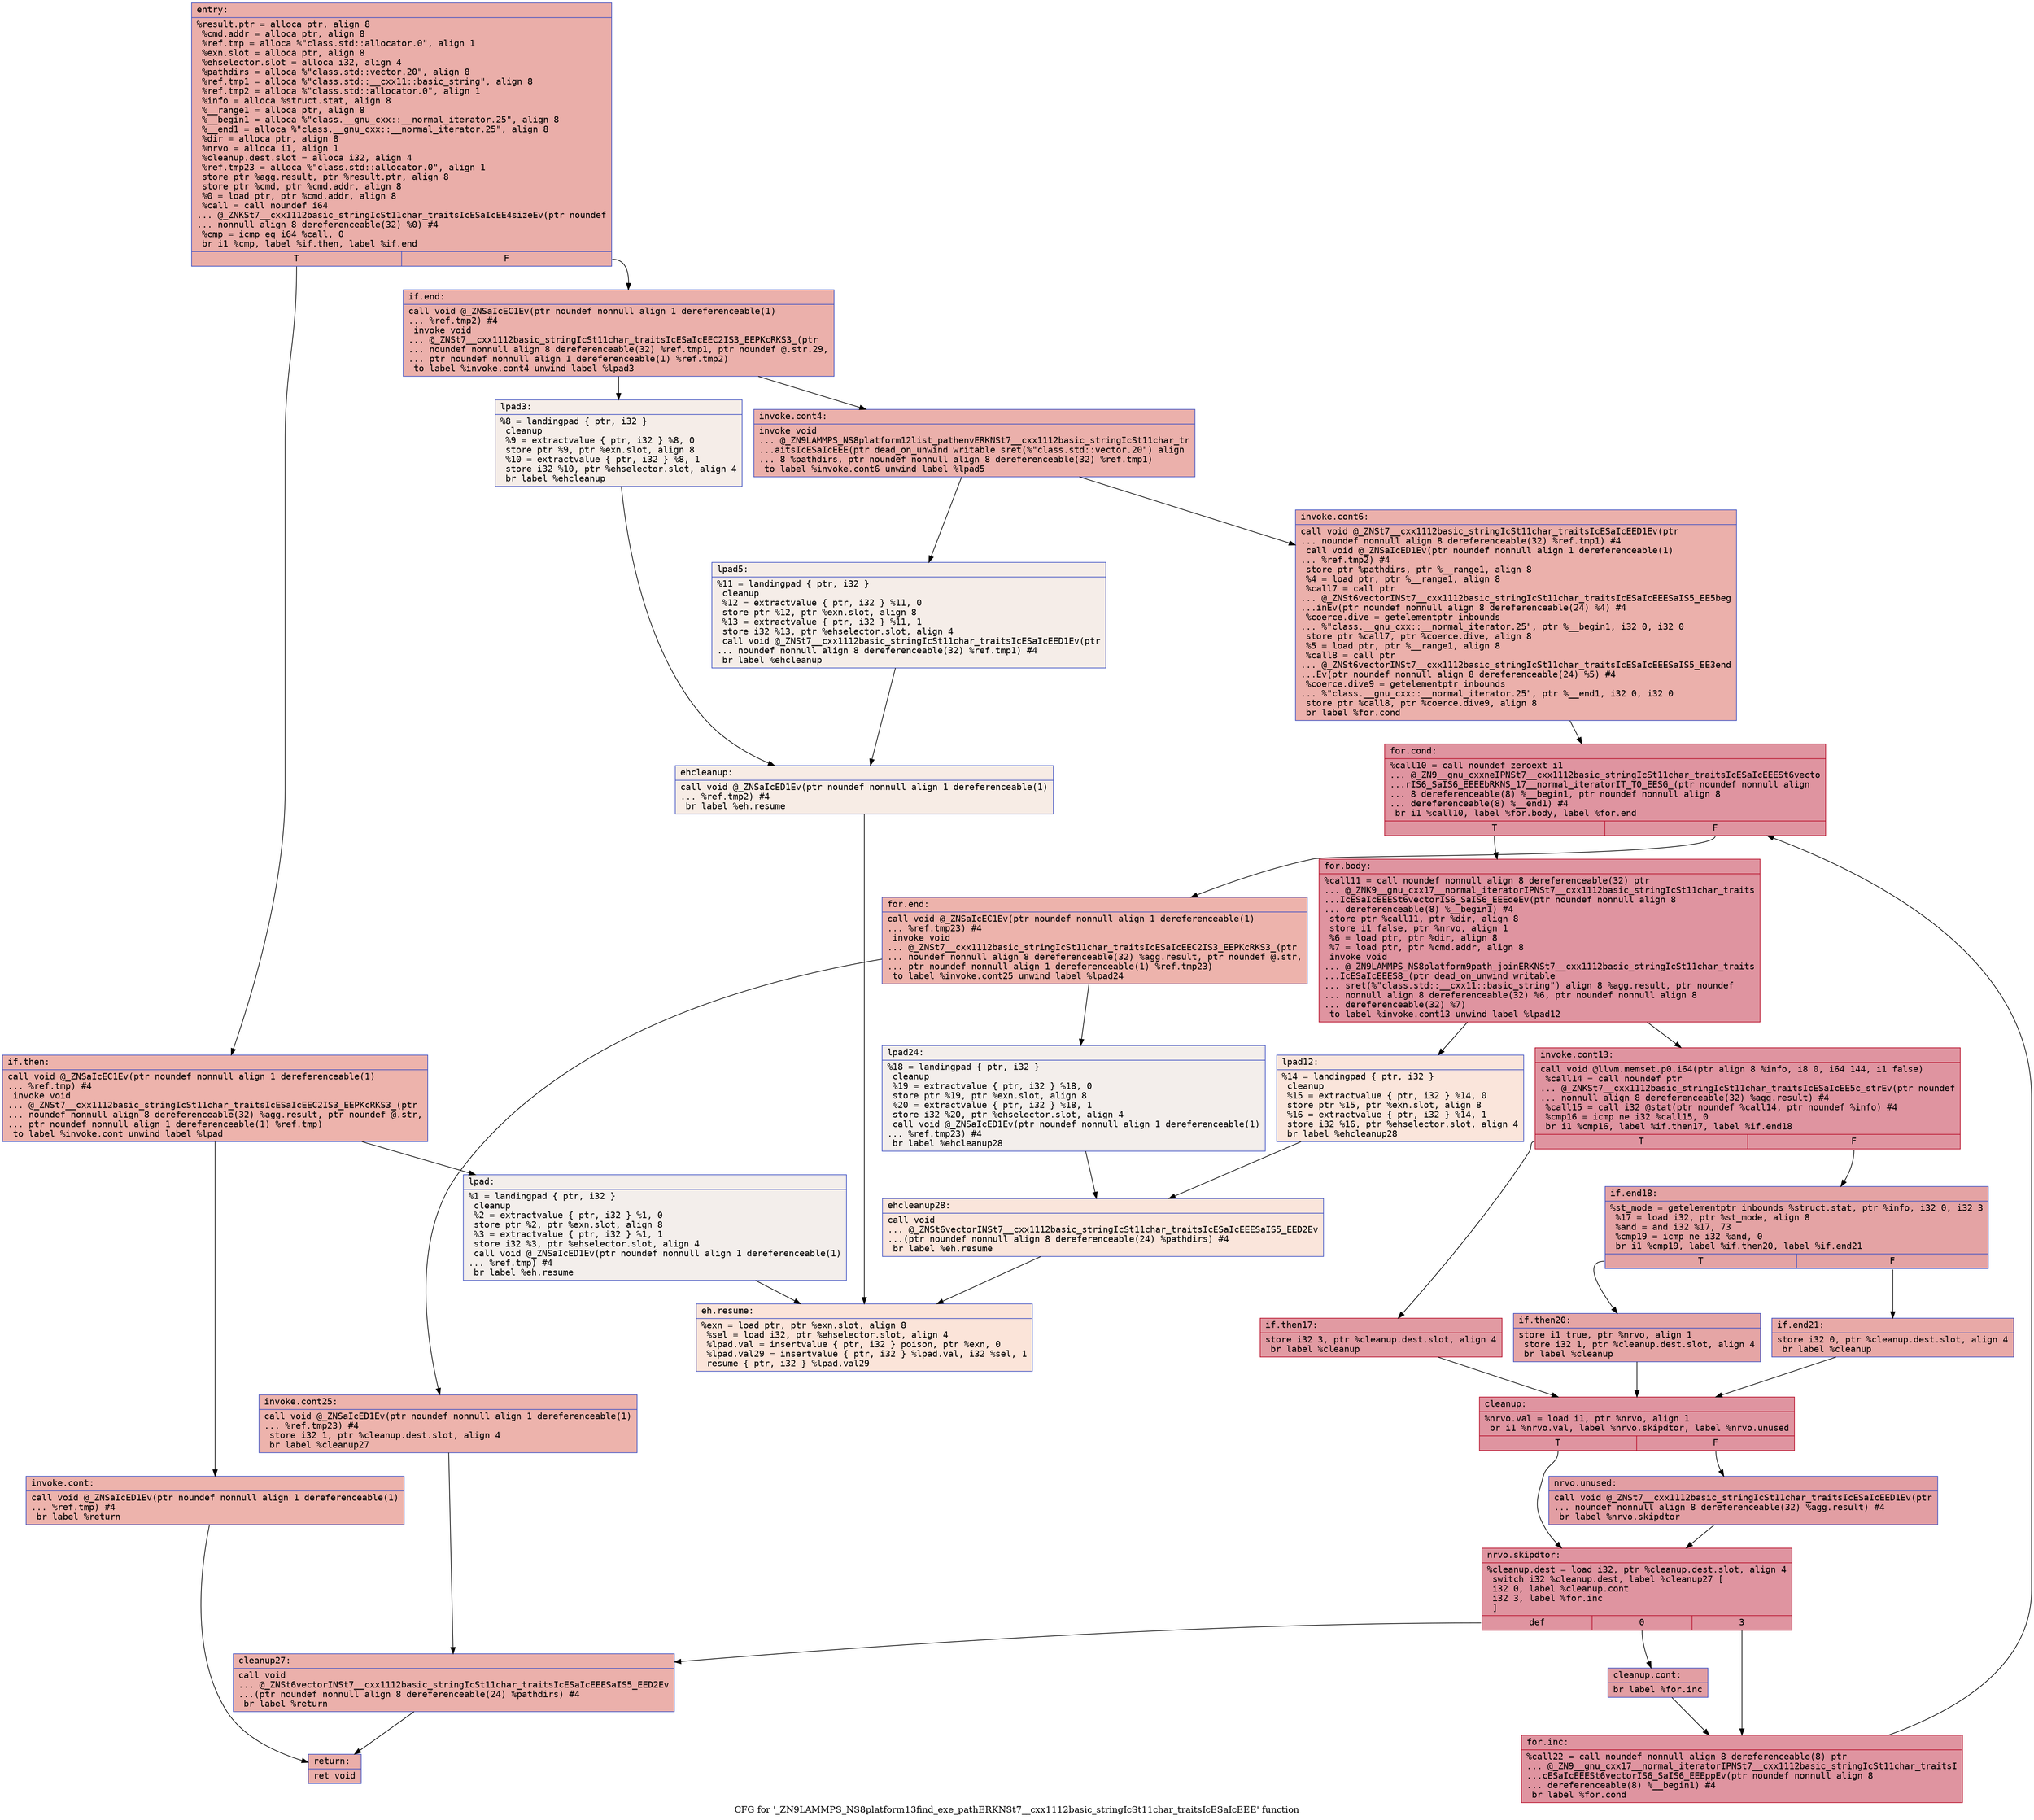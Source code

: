 digraph "CFG for '_ZN9LAMMPS_NS8platform13find_exe_pathERKNSt7__cxx1112basic_stringIcSt11char_traitsIcESaIcEEE' function" {
	label="CFG for '_ZN9LAMMPS_NS8platform13find_exe_pathERKNSt7__cxx1112basic_stringIcSt11char_traitsIcESaIcEEE' function";

	Node0x5651cd7c1210 [shape=record,color="#3d50c3ff", style=filled, fillcolor="#d0473d70" fontname="Courier",label="{entry:\l|  %result.ptr = alloca ptr, align 8\l  %cmd.addr = alloca ptr, align 8\l  %ref.tmp = alloca %\"class.std::allocator.0\", align 1\l  %exn.slot = alloca ptr, align 8\l  %ehselector.slot = alloca i32, align 4\l  %pathdirs = alloca %\"class.std::vector.20\", align 8\l  %ref.tmp1 = alloca %\"class.std::__cxx11::basic_string\", align 8\l  %ref.tmp2 = alloca %\"class.std::allocator.0\", align 1\l  %info = alloca %struct.stat, align 8\l  %__range1 = alloca ptr, align 8\l  %__begin1 = alloca %\"class.__gnu_cxx::__normal_iterator.25\", align 8\l  %__end1 = alloca %\"class.__gnu_cxx::__normal_iterator.25\", align 8\l  %dir = alloca ptr, align 8\l  %nrvo = alloca i1, align 1\l  %cleanup.dest.slot = alloca i32, align 4\l  %ref.tmp23 = alloca %\"class.std::allocator.0\", align 1\l  store ptr %agg.result, ptr %result.ptr, align 8\l  store ptr %cmd, ptr %cmd.addr, align 8\l  %0 = load ptr, ptr %cmd.addr, align 8\l  %call = call noundef i64\l... @_ZNKSt7__cxx1112basic_stringIcSt11char_traitsIcESaIcEE4sizeEv(ptr noundef\l... nonnull align 8 dereferenceable(32) %0) #4\l  %cmp = icmp eq i64 %call, 0\l  br i1 %cmp, label %if.then, label %if.end\l|{<s0>T|<s1>F}}"];
	Node0x5651cd7c1210:s0 -> Node0x5651cd7c2000[tooltip="entry -> if.then\nProbability 37.50%" ];
	Node0x5651cd7c1210:s1 -> Node0x5651cd7c2250[tooltip="entry -> if.end\nProbability 62.50%" ];
	Node0x5651cd7c2000 [shape=record,color="#3d50c3ff", style=filled, fillcolor="#d6524470" fontname="Courier",label="{if.then:\l|  call void @_ZNSaIcEC1Ev(ptr noundef nonnull align 1 dereferenceable(1)\l... %ref.tmp) #4\l  invoke void\l... @_ZNSt7__cxx1112basic_stringIcSt11char_traitsIcESaIcEEC2IS3_EEPKcRKS3_(ptr\l... noundef nonnull align 8 dereferenceable(32) %agg.result, ptr noundef @.str,\l... ptr noundef nonnull align 1 dereferenceable(1) %ref.tmp)\l          to label %invoke.cont unwind label %lpad\l}"];
	Node0x5651cd7c2000 -> Node0x5651cd7c24f0[tooltip="if.then -> invoke.cont\nProbability 100.00%" ];
	Node0x5651cd7c2000 -> Node0x5651cd7c2540[tooltip="if.then -> lpad\nProbability 0.00%" ];
	Node0x5651cd7c24f0 [shape=record,color="#3d50c3ff", style=filled, fillcolor="#d6524470" fontname="Courier",label="{invoke.cont:\l|  call void @_ZNSaIcED1Ev(ptr noundef nonnull align 1 dereferenceable(1)\l... %ref.tmp) #4\l  br label %return\l}"];
	Node0x5651cd7c24f0 -> Node0x5651cd7c29d0[tooltip="invoke.cont -> return\nProbability 100.00%" ];
	Node0x5651cd7c2540 [shape=record,color="#3d50c3ff", style=filled, fillcolor="#e5d8d170" fontname="Courier",label="{lpad:\l|  %1 = landingpad \{ ptr, i32 \}\l          cleanup\l  %2 = extractvalue \{ ptr, i32 \} %1, 0\l  store ptr %2, ptr %exn.slot, align 8\l  %3 = extractvalue \{ ptr, i32 \} %1, 1\l  store i32 %3, ptr %ehselector.slot, align 4\l  call void @_ZNSaIcED1Ev(ptr noundef nonnull align 1 dereferenceable(1)\l... %ref.tmp) #4\l  br label %eh.resume\l}"];
	Node0x5651cd7c2540 -> Node0x5651cd7c2d90[tooltip="lpad -> eh.resume\nProbability 100.00%" ];
	Node0x5651cd7c2250 [shape=record,color="#3d50c3ff", style=filled, fillcolor="#d24b4070" fontname="Courier",label="{if.end:\l|  call void @_ZNSaIcEC1Ev(ptr noundef nonnull align 1 dereferenceable(1)\l... %ref.tmp2) #4\l  invoke void\l... @_ZNSt7__cxx1112basic_stringIcSt11char_traitsIcESaIcEEC2IS3_EEPKcRKS3_(ptr\l... noundef nonnull align 8 dereferenceable(32) %ref.tmp1, ptr noundef @.str.29,\l... ptr noundef nonnull align 1 dereferenceable(1) %ref.tmp2)\l          to label %invoke.cont4 unwind label %lpad3\l}"];
	Node0x5651cd7c2250 -> Node0x5651cd7c2fb0[tooltip="if.end -> invoke.cont4\nProbability 100.00%" ];
	Node0x5651cd7c2250 -> Node0x5651cd7c3030[tooltip="if.end -> lpad3\nProbability 0.00%" ];
	Node0x5651cd7c2fb0 [shape=record,color="#3d50c3ff", style=filled, fillcolor="#d24b4070" fontname="Courier",label="{invoke.cont4:\l|  invoke void\l... @_ZN9LAMMPS_NS8platform12list_pathenvERKNSt7__cxx1112basic_stringIcSt11char_tr\l...aitsIcESaIcEEE(ptr dead_on_unwind writable sret(%\"class.std::vector.20\") align\l... 8 %pathdirs, ptr noundef nonnull align 8 dereferenceable(32) %ref.tmp1)\l          to label %invoke.cont6 unwind label %lpad5\l}"];
	Node0x5651cd7c2fb0 -> Node0x5651cd7c2f60[tooltip="invoke.cont4 -> invoke.cont6\nProbability 100.00%" ];
	Node0x5651cd7c2fb0 -> Node0x5651cd7c3390[tooltip="invoke.cont4 -> lpad5\nProbability 0.00%" ];
	Node0x5651cd7c2f60 [shape=record,color="#3d50c3ff", style=filled, fillcolor="#d24b4070" fontname="Courier",label="{invoke.cont6:\l|  call void @_ZNSt7__cxx1112basic_stringIcSt11char_traitsIcESaIcEED1Ev(ptr\l... noundef nonnull align 8 dereferenceable(32) %ref.tmp1) #4\l  call void @_ZNSaIcED1Ev(ptr noundef nonnull align 1 dereferenceable(1)\l... %ref.tmp2) #4\l  store ptr %pathdirs, ptr %__range1, align 8\l  %4 = load ptr, ptr %__range1, align 8\l  %call7 = call ptr\l... @_ZNSt6vectorINSt7__cxx1112basic_stringIcSt11char_traitsIcESaIcEEESaIS5_EE5beg\l...inEv(ptr noundef nonnull align 8 dereferenceable(24) %4) #4\l  %coerce.dive = getelementptr inbounds\l... %\"class.__gnu_cxx::__normal_iterator.25\", ptr %__begin1, i32 0, i32 0\l  store ptr %call7, ptr %coerce.dive, align 8\l  %5 = load ptr, ptr %__range1, align 8\l  %call8 = call ptr\l... @_ZNSt6vectorINSt7__cxx1112basic_stringIcSt11char_traitsIcESaIcEEESaIS5_EE3end\l...Ev(ptr noundef nonnull align 8 dereferenceable(24) %5) #4\l  %coerce.dive9 = getelementptr inbounds\l... %\"class.__gnu_cxx::__normal_iterator.25\", ptr %__end1, i32 0, i32 0\l  store ptr %call8, ptr %coerce.dive9, align 8\l  br label %for.cond\l}"];
	Node0x5651cd7c2f60 -> Node0x5651cd7c4280[tooltip="invoke.cont6 -> for.cond\nProbability 100.00%" ];
	Node0x5651cd7c4280 [shape=record,color="#b70d28ff", style=filled, fillcolor="#b70d2870" fontname="Courier",label="{for.cond:\l|  %call10 = call noundef zeroext i1\l... @_ZN9__gnu_cxxneIPNSt7__cxx1112basic_stringIcSt11char_traitsIcESaIcEEESt6vecto\l...rIS6_SaIS6_EEEEbRKNS_17__normal_iteratorIT_T0_EESG_(ptr noundef nonnull align\l... 8 dereferenceable(8) %__begin1, ptr noundef nonnull align 8\l... dereferenceable(8) %__end1) #4\l  br i1 %call10, label %for.body, label %for.end\l|{<s0>T|<s1>F}}"];
	Node0x5651cd7c4280:s0 -> Node0x5651cd7c4610[tooltip="for.cond -> for.body\nProbability 96.88%" ];
	Node0x5651cd7c4280:s1 -> Node0x5651cd7c46f0[tooltip="for.cond -> for.end\nProbability 3.12%" ];
	Node0x5651cd7c4610 [shape=record,color="#b70d28ff", style=filled, fillcolor="#b70d2870" fontname="Courier",label="{for.body:\l|  %call11 = call noundef nonnull align 8 dereferenceable(32) ptr\l... @_ZNK9__gnu_cxx17__normal_iteratorIPNSt7__cxx1112basic_stringIcSt11char_traits\l...IcESaIcEEESt6vectorIS6_SaIS6_EEEdeEv(ptr noundef nonnull align 8\l... dereferenceable(8) %__begin1) #4\l  store ptr %call11, ptr %dir, align 8\l  store i1 false, ptr %nrvo, align 1\l  %6 = load ptr, ptr %dir, align 8\l  %7 = load ptr, ptr %cmd.addr, align 8\l  invoke void\l... @_ZN9LAMMPS_NS8platform9path_joinERKNSt7__cxx1112basic_stringIcSt11char_traits\l...IcESaIcEEES8_(ptr dead_on_unwind writable\l... sret(%\"class.std::__cxx11::basic_string\") align 8 %agg.result, ptr noundef\l... nonnull align 8 dereferenceable(32) %6, ptr noundef nonnull align 8\l... dereferenceable(32) %7)\l          to label %invoke.cont13 unwind label %lpad12\l}"];
	Node0x5651cd7c4610 -> Node0x5651cd7c4d30[tooltip="for.body -> invoke.cont13\nProbability 100.00%" ];
	Node0x5651cd7c4610 -> Node0x5651cd7c4e10[tooltip="for.body -> lpad12\nProbability 0.00%" ];
	Node0x5651cd7c4d30 [shape=record,color="#b70d28ff", style=filled, fillcolor="#b70d2870" fontname="Courier",label="{invoke.cont13:\l|  call void @llvm.memset.p0.i64(ptr align 8 %info, i8 0, i64 144, i1 false)\l  %call14 = call noundef ptr\l... @_ZNKSt7__cxx1112basic_stringIcSt11char_traitsIcESaIcEE5c_strEv(ptr noundef\l... nonnull align 8 dereferenceable(32) %agg.result) #4\l  %call15 = call i32 @stat(ptr noundef %call14, ptr noundef %info) #4\l  %cmp16 = icmp ne i32 %call15, 0\l  br i1 %cmp16, label %if.then17, label %if.end18\l|{<s0>T|<s1>F}}"];
	Node0x5651cd7c4d30:s0 -> Node0x5651cd7c57a0[tooltip="invoke.cont13 -> if.then17\nProbability 62.50%" ];
	Node0x5651cd7c4d30:s1 -> Node0x5651cd7c5850[tooltip="invoke.cont13 -> if.end18\nProbability 37.50%" ];
	Node0x5651cd7c57a0 [shape=record,color="#b70d28ff", style=filled, fillcolor="#bb1b2c70" fontname="Courier",label="{if.then17:\l|  store i32 3, ptr %cleanup.dest.slot, align 4\l  br label %cleanup\l}"];
	Node0x5651cd7c57a0 -> Node0x5651cd7c5ab0[tooltip="if.then17 -> cleanup\nProbability 100.00%" ];
	Node0x5651cd7c3030 [shape=record,color="#3d50c3ff", style=filled, fillcolor="#e8d6cc70" fontname="Courier",label="{lpad3:\l|  %8 = landingpad \{ ptr, i32 \}\l          cleanup\l  %9 = extractvalue \{ ptr, i32 \} %8, 0\l  store ptr %9, ptr %exn.slot, align 8\l  %10 = extractvalue \{ ptr, i32 \} %8, 1\l  store i32 %10, ptr %ehselector.slot, align 4\l  br label %ehcleanup\l}"];
	Node0x5651cd7c3030 -> Node0x5651cd7c5da0[tooltip="lpad3 -> ehcleanup\nProbability 100.00%" ];
	Node0x5651cd7c3390 [shape=record,color="#3d50c3ff", style=filled, fillcolor="#e8d6cc70" fontname="Courier",label="{lpad5:\l|  %11 = landingpad \{ ptr, i32 \}\l          cleanup\l  %12 = extractvalue \{ ptr, i32 \} %11, 0\l  store ptr %12, ptr %exn.slot, align 8\l  %13 = extractvalue \{ ptr, i32 \} %11, 1\l  store i32 %13, ptr %ehselector.slot, align 4\l  call void @_ZNSt7__cxx1112basic_stringIcSt11char_traitsIcESaIcEED1Ev(ptr\l... noundef nonnull align 8 dereferenceable(32) %ref.tmp1) #4\l  br label %ehcleanup\l}"];
	Node0x5651cd7c3390 -> Node0x5651cd7c5da0[tooltip="lpad5 -> ehcleanup\nProbability 100.00%" ];
	Node0x5651cd7c5da0 [shape=record,color="#3d50c3ff", style=filled, fillcolor="#ecd3c570" fontname="Courier",label="{ehcleanup:\l|  call void @_ZNSaIcED1Ev(ptr noundef nonnull align 1 dereferenceable(1)\l... %ref.tmp2) #4\l  br label %eh.resume\l}"];
	Node0x5651cd7c5da0 -> Node0x5651cd7c2d90[tooltip="ehcleanup -> eh.resume\nProbability 100.00%" ];
	Node0x5651cd7c4e10 [shape=record,color="#3d50c3ff", style=filled, fillcolor="#f4c5ad70" fontname="Courier",label="{lpad12:\l|  %14 = landingpad \{ ptr, i32 \}\l          cleanup\l  %15 = extractvalue \{ ptr, i32 \} %14, 0\l  store ptr %15, ptr %exn.slot, align 8\l  %16 = extractvalue \{ ptr, i32 \} %14, 1\l  store i32 %16, ptr %ehselector.slot, align 4\l  br label %ehcleanup28\l}"];
	Node0x5651cd7c4e10 -> Node0x5651cd7c69c0[tooltip="lpad12 -> ehcleanup28\nProbability 100.00%" ];
	Node0x5651cd7c5850 [shape=record,color="#3d50c3ff", style=filled, fillcolor="#c32e3170" fontname="Courier",label="{if.end18:\l|  %st_mode = getelementptr inbounds %struct.stat, ptr %info, i32 0, i32 3\l  %17 = load i32, ptr %st_mode, align 8\l  %and = and i32 %17, 73\l  %cmp19 = icmp ne i32 %and, 0\l  br i1 %cmp19, label %if.then20, label %if.end21\l|{<s0>T|<s1>F}}"];
	Node0x5651cd7c5850:s0 -> Node0x5651cd7c6d70[tooltip="if.end18 -> if.then20\nProbability 62.50%" ];
	Node0x5651cd7c5850:s1 -> Node0x5651cd7c6df0[tooltip="if.end18 -> if.end21\nProbability 37.50%" ];
	Node0x5651cd7c6d70 [shape=record,color="#3d50c3ff", style=filled, fillcolor="#c5333470" fontname="Courier",label="{if.then20:\l|  store i1 true, ptr %nrvo, align 1\l  store i32 1, ptr %cleanup.dest.slot, align 4\l  br label %cleanup\l}"];
	Node0x5651cd7c6d70 -> Node0x5651cd7c5ab0[tooltip="if.then20 -> cleanup\nProbability 100.00%" ];
	Node0x5651cd7c6df0 [shape=record,color="#3d50c3ff", style=filled, fillcolor="#ca3b3770" fontname="Courier",label="{if.end21:\l|  store i32 0, ptr %cleanup.dest.slot, align 4\l  br label %cleanup\l}"];
	Node0x5651cd7c6df0 -> Node0x5651cd7c5ab0[tooltip="if.end21 -> cleanup\nProbability 100.00%" ];
	Node0x5651cd7c5ab0 [shape=record,color="#b70d28ff", style=filled, fillcolor="#b70d2870" fontname="Courier",label="{cleanup:\l|  %nrvo.val = load i1, ptr %nrvo, align 1\l  br i1 %nrvo.val, label %nrvo.skipdtor, label %nrvo.unused\l|{<s0>T|<s1>F}}"];
	Node0x5651cd7c5ab0:s0 -> Node0x5651cd7c7320[tooltip="cleanup -> nrvo.skipdtor\nProbability 50.00%" ];
	Node0x5651cd7c5ab0:s1 -> Node0x5651cd7c7370[tooltip="cleanup -> nrvo.unused\nProbability 50.00%" ];
	Node0x5651cd7c7370 [shape=record,color="#3d50c3ff", style=filled, fillcolor="#be242e70" fontname="Courier",label="{nrvo.unused:\l|  call void @_ZNSt7__cxx1112basic_stringIcSt11char_traitsIcESaIcEED1Ev(ptr\l... noundef nonnull align 8 dereferenceable(32) %agg.result) #4\l  br label %nrvo.skipdtor\l}"];
	Node0x5651cd7c7370 -> Node0x5651cd7c7320[tooltip="nrvo.unused -> nrvo.skipdtor\nProbability 100.00%" ];
	Node0x5651cd7c7320 [shape=record,color="#b70d28ff", style=filled, fillcolor="#b70d2870" fontname="Courier",label="{nrvo.skipdtor:\l|  %cleanup.dest = load i32, ptr %cleanup.dest.slot, align 4\l  switch i32 %cleanup.dest, label %cleanup27 [\l    i32 0, label %cleanup.cont\l    i32 3, label %for.inc\l  ]\l|{<s0>def|<s1>0|<s2>3}}"];
	Node0x5651cd7c7320:s0 -> Node0x5651cd7c74a0[tooltip="nrvo.skipdtor -> cleanup27\nProbability 1.59%" ];
	Node0x5651cd7c7320:s1 -> Node0x5651cd7c7770[tooltip="nrvo.skipdtor -> cleanup.cont\nProbability 49.21%" ];
	Node0x5651cd7c7320:s2 -> Node0x5651cd7c77f0[tooltip="nrvo.skipdtor -> for.inc\nProbability 49.21%" ];
	Node0x5651cd7c7770 [shape=record,color="#3d50c3ff", style=filled, fillcolor="#be242e70" fontname="Courier",label="{cleanup.cont:\l|  br label %for.inc\l}"];
	Node0x5651cd7c7770 -> Node0x5651cd7c77f0[tooltip="cleanup.cont -> for.inc\nProbability 100.00%" ];
	Node0x5651cd7c77f0 [shape=record,color="#b70d28ff", style=filled, fillcolor="#b70d2870" fontname="Courier",label="{for.inc:\l|  %call22 = call noundef nonnull align 8 dereferenceable(8) ptr\l... @_ZN9__gnu_cxx17__normal_iteratorIPNSt7__cxx1112basic_stringIcSt11char_traitsI\l...cESaIcEEESt6vectorIS6_SaIS6_EEEppEv(ptr noundef nonnull align 8\l... dereferenceable(8) %__begin1) #4\l  br label %for.cond\l}"];
	Node0x5651cd7c77f0 -> Node0x5651cd7c4280[tooltip="for.inc -> for.cond\nProbability 100.00%" ];
	Node0x5651cd7c46f0 [shape=record,color="#3d50c3ff", style=filled, fillcolor="#d6524470" fontname="Courier",label="{for.end:\l|  call void @_ZNSaIcEC1Ev(ptr noundef nonnull align 1 dereferenceable(1)\l... %ref.tmp23) #4\l  invoke void\l... @_ZNSt7__cxx1112basic_stringIcSt11char_traitsIcESaIcEEC2IS3_EEPKcRKS3_(ptr\l... noundef nonnull align 8 dereferenceable(32) %agg.result, ptr noundef @.str,\l... ptr noundef nonnull align 1 dereferenceable(1) %ref.tmp23)\l          to label %invoke.cont25 unwind label %lpad24\l}"];
	Node0x5651cd7c46f0 -> Node0x5651cd7c7e80[tooltip="for.end -> invoke.cont25\nProbability 100.00%" ];
	Node0x5651cd7c46f0 -> Node0x5651cd7c7f00[tooltip="for.end -> lpad24\nProbability 0.00%" ];
	Node0x5651cd7c7e80 [shape=record,color="#3d50c3ff", style=filled, fillcolor="#d6524470" fontname="Courier",label="{invoke.cont25:\l|  call void @_ZNSaIcED1Ev(ptr noundef nonnull align 1 dereferenceable(1)\l... %ref.tmp23) #4\l  store i32 1, ptr %cleanup.dest.slot, align 4\l  br label %cleanup27\l}"];
	Node0x5651cd7c7e80 -> Node0x5651cd7c74a0[tooltip="invoke.cont25 -> cleanup27\nProbability 100.00%" ];
	Node0x5651cd7c7f00 [shape=record,color="#3d50c3ff", style=filled, fillcolor="#e5d8d170" fontname="Courier",label="{lpad24:\l|  %18 = landingpad \{ ptr, i32 \}\l          cleanup\l  %19 = extractvalue \{ ptr, i32 \} %18, 0\l  store ptr %19, ptr %exn.slot, align 8\l  %20 = extractvalue \{ ptr, i32 \} %18, 1\l  store i32 %20, ptr %ehselector.slot, align 4\l  call void @_ZNSaIcED1Ev(ptr noundef nonnull align 1 dereferenceable(1)\l... %ref.tmp23) #4\l  br label %ehcleanup28\l}"];
	Node0x5651cd7c7f00 -> Node0x5651cd7c69c0[tooltip="lpad24 -> ehcleanup28\nProbability 100.00%" ];
	Node0x5651cd7c74a0 [shape=record,color="#3d50c3ff", style=filled, fillcolor="#d24b4070" fontname="Courier",label="{cleanup27:\l|  call void\l... @_ZNSt6vectorINSt7__cxx1112basic_stringIcSt11char_traitsIcESaIcEEESaIS5_EED2Ev\l...(ptr noundef nonnull align 8 dereferenceable(24) %pathdirs) #4\l  br label %return\l}"];
	Node0x5651cd7c74a0 -> Node0x5651cd7c29d0[tooltip="cleanup27 -> return\nProbability 100.00%" ];
	Node0x5651cd7c69c0 [shape=record,color="#3d50c3ff", style=filled, fillcolor="#f4c5ad70" fontname="Courier",label="{ehcleanup28:\l|  call void\l... @_ZNSt6vectorINSt7__cxx1112basic_stringIcSt11char_traitsIcESaIcEEESaIS5_EED2Ev\l...(ptr noundef nonnull align 8 dereferenceable(24) %pathdirs) #4\l  br label %eh.resume\l}"];
	Node0x5651cd7c69c0 -> Node0x5651cd7c2d90[tooltip="ehcleanup28 -> eh.resume\nProbability 100.00%" ];
	Node0x5651cd7c29d0 [shape=record,color="#3d50c3ff", style=filled, fillcolor="#d0473d70" fontname="Courier",label="{return:\l|  ret void\l}"];
	Node0x5651cd7c2d90 [shape=record,color="#3d50c3ff", style=filled, fillcolor="#f5c1a970" fontname="Courier",label="{eh.resume:\l|  %exn = load ptr, ptr %exn.slot, align 8\l  %sel = load i32, ptr %ehselector.slot, align 4\l  %lpad.val = insertvalue \{ ptr, i32 \} poison, ptr %exn, 0\l  %lpad.val29 = insertvalue \{ ptr, i32 \} %lpad.val, i32 %sel, 1\l  resume \{ ptr, i32 \} %lpad.val29\l}"];
}
